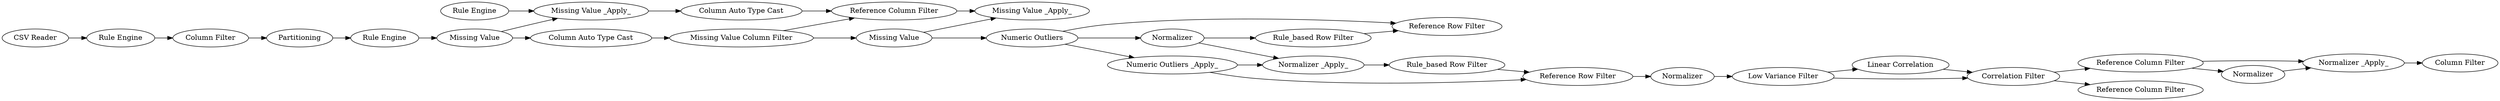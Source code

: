 digraph {
	"-7916077069482360216_72" [label="Reference Column Filter"]
	"-7916077069482360216_78" [label="Missing Value"]
	"-8838272431639011499_76" [label="Linear Correlation"]
	"163041845999193111_784" [label="Rule_based Row Filter"]
	"-8838272431639011499_53" [label="Low Variance Filter"]
	"163041845999193111_785" [label="Reference Row Filter"]
	"-7916077069482360216_82" [label="Missing Value"]
	"-7916077069482360216_80" [label="Column Auto Type Cast"]
	"163041845999193111_66" [label="Numeric Outliers"]
	"1745268666269608813_56" [label="Normalizer _Apply_"]
	"-7916077069482360216_81" [label="Missing Value Column Filter"]
	"-8838272431639011499_85" [label="Reference Column Filter"]
	"1745268666269608813_55" [label=Normalizer]
	"-8838272431639011499_66" [label="Correlation Filter"]
	"1745268666269608813_24" [label=Partitioning]
	"-8838272431639011499_74" [label="Reference Column Filter"]
	"163041845999193111_774" [label=Normalizer]
	"1745268666269608813_26" [label="Column Filter"]
	"-8838272431639011499_84" [label=Normalizer]
	"163041845999193111_775" [label="Rule_based Row Filter"]
	"-7916077069482360216_83" [label="Column Auto Type Cast"]
	"163041845999193111_778" [label="Normalizer _Apply_"]
	"-8360356695763777310_76" [label="Column Filter"]
	"-7916077069482360216_64" [label="Missing Value _Apply_"]
	"-7916077069482360216_63" [label="Rule Engine"]
	"-8360356695763777310_64" [label="CSV Reader"]
	"163041845999193111_786" [label="Reference Row Filter"]
	"163041845999193111_780" [label="Numeric Outliers _Apply_"]
	"-7916077069482360216_77" [label="Rule Engine"]
	"1745268666269608813_23" [label="Rule Engine"]
	"-7916077069482360216_73" [label="Missing Value _Apply_"]
	"-7916077069482360216_64" -> "-7916077069482360216_83"
	"163041845999193111_66" -> "163041845999193111_780"
	"1745268666269608813_26" -> "1745268666269608813_24"
	"163041845999193111_66" -> "163041845999193111_785"
	"163041845999193111_66" -> "163041845999193111_774"
	"-7916077069482360216_83" -> "-7916077069482360216_72"
	"163041845999193111_784" -> "163041845999193111_786"
	"-7916077069482360216_81" -> "-7916077069482360216_82"
	"-7916077069482360216_78" -> "-7916077069482360216_80"
	"-8838272431639011499_84" -> "-8838272431639011499_53"
	"-7916077069482360216_77" -> "-7916077069482360216_78"
	"163041845999193111_774" -> "163041845999193111_775"
	"-8838272431639011499_85" -> "1745268666269608813_56"
	"-7916077069482360216_63" -> "-7916077069482360216_64"
	"163041845999193111_780" -> "163041845999193111_778"
	"163041845999193111_778" -> "163041845999193111_784"
	"-7916077069482360216_78" -> "-7916077069482360216_64"
	"-8360356695763777310_64" -> "1745268666269608813_23"
	"-7916077069482360216_80" -> "-7916077069482360216_81"
	"163041845999193111_786" -> "-8838272431639011499_84"
	"-8838272431639011499_53" -> "-8838272431639011499_76"
	"-7916077069482360216_81" -> "-7916077069482360216_72"
	"-8838272431639011499_76" -> "-8838272431639011499_66"
	"-8838272431639011499_66" -> "-8838272431639011499_74"
	"1745268666269608813_24" -> "-7916077069482360216_77"
	"1745268666269608813_56" -> "-8360356695763777310_76"
	"-8838272431639011499_85" -> "1745268666269608813_55"
	"1745268666269608813_55" -> "1745268666269608813_56"
	"-8838272431639011499_53" -> "-8838272431639011499_66"
	"163041845999193111_774" -> "163041845999193111_778"
	"-8838272431639011499_66" -> "-8838272431639011499_85"
	"-7916077069482360216_82" -> "163041845999193111_66"
	"1745268666269608813_23" -> "1745268666269608813_26"
	"163041845999193111_775" -> "163041845999193111_785"
	"-7916077069482360216_72" -> "-7916077069482360216_73"
	"163041845999193111_780" -> "163041845999193111_786"
	"-7916077069482360216_82" -> "-7916077069482360216_73"
	rankdir=LR
}
